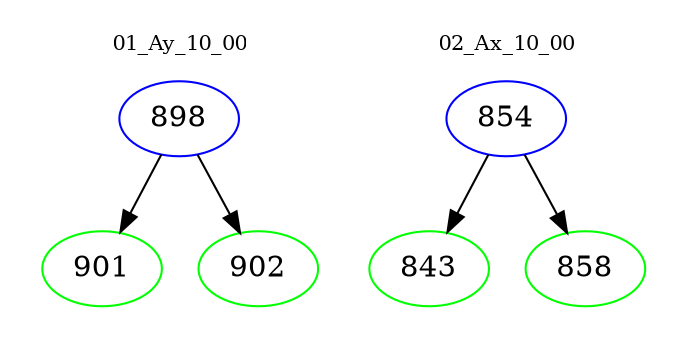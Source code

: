 digraph{
subgraph cluster_0 {
color = white
label = "01_Ay_10_00";
fontsize=10;
T0_898 [label="898", color="blue"]
T0_898 -> T0_901 [color="black"]
T0_901 [label="901", color="green"]
T0_898 -> T0_902 [color="black"]
T0_902 [label="902", color="green"]
}
subgraph cluster_1 {
color = white
label = "02_Ax_10_00";
fontsize=10;
T1_854 [label="854", color="blue"]
T1_854 -> T1_843 [color="black"]
T1_843 [label="843", color="green"]
T1_854 -> T1_858 [color="black"]
T1_858 [label="858", color="green"]
}
}
